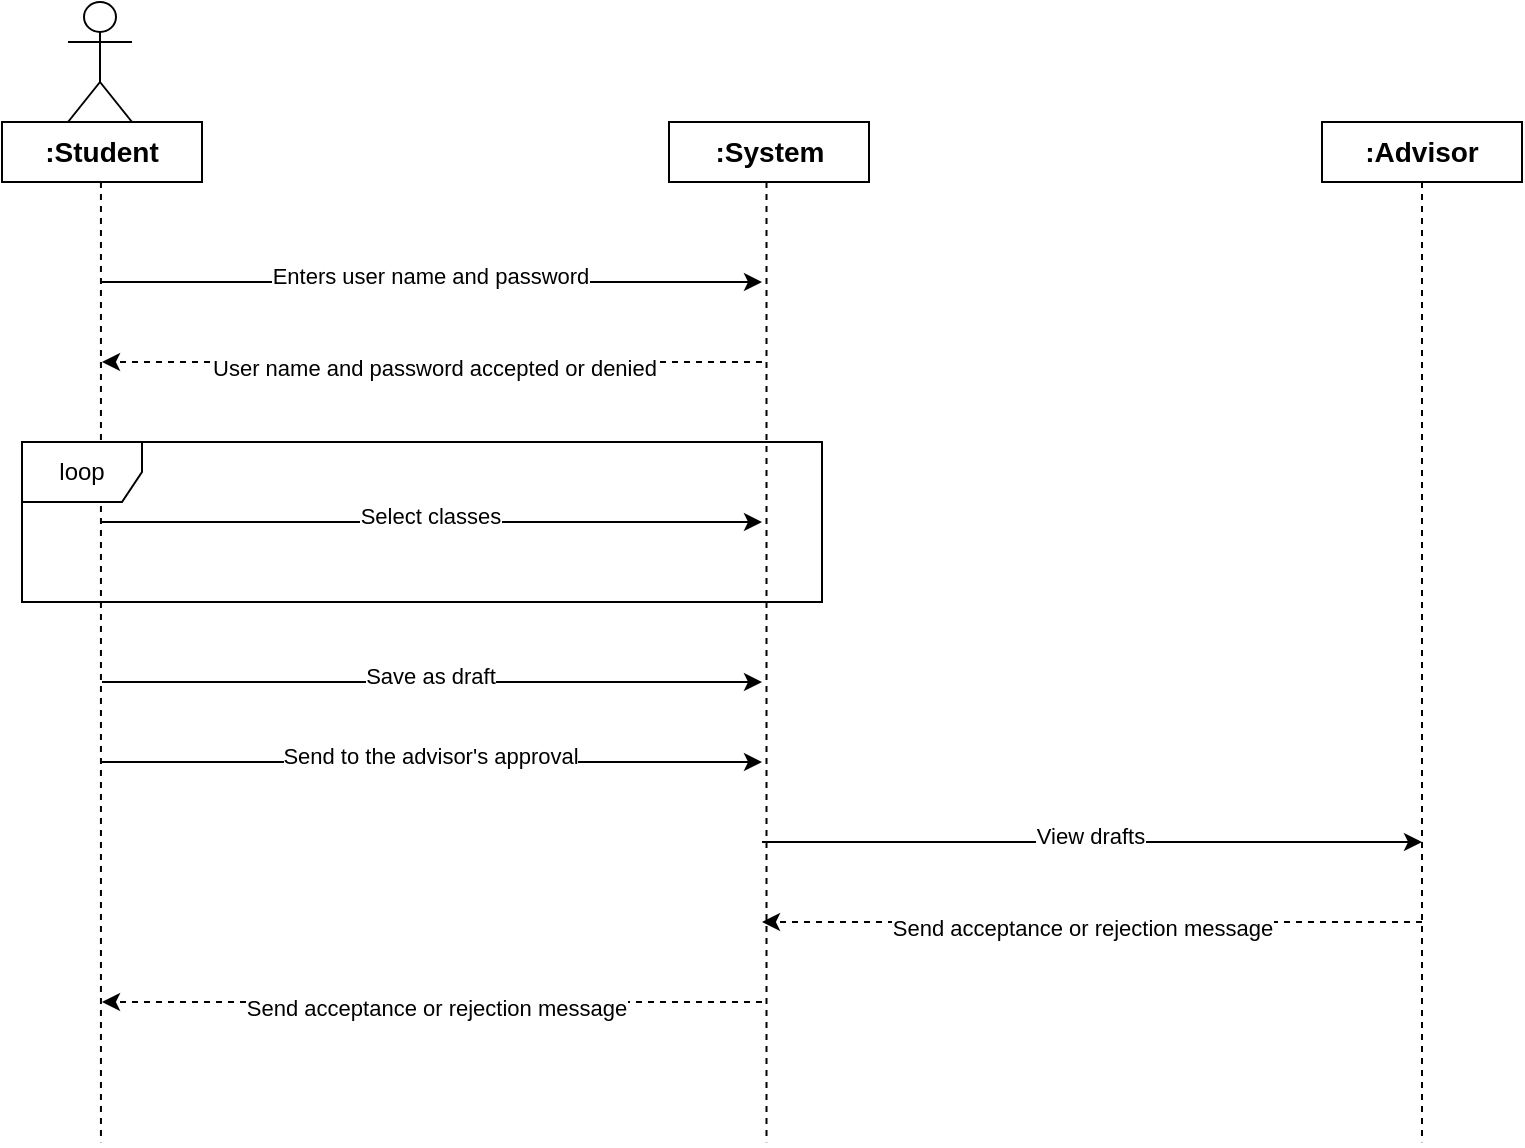 <mxfile version="22.0.8" type="device">
  <diagram name="Sayfa -1" id="eKwf8i5POUbrf981azab">
    <mxGraphModel dx="1313" dy="678" grid="1" gridSize="10" guides="1" tooltips="1" connect="1" arrows="1" fold="1" page="1" pageScale="1" pageWidth="827" pageHeight="1169" math="0" shadow="0">
      <root>
        <mxCell id="0" />
        <mxCell id="1" parent="0" />
        <mxCell id="JFIM3519rfVwmDJf53LG-1" value="" style="shape=umlActor;verticalLabelPosition=bottom;verticalAlign=top;html=1;outlineConnect=0;" vertex="1" parent="1">
          <mxGeometry x="63" y="100" width="32" height="60" as="geometry" />
        </mxCell>
        <mxCell id="JFIM3519rfVwmDJf53LG-2" value="" style="endArrow=none;dashed=1;html=1;rounded=0;" edge="1" parent="1">
          <mxGeometry width="50" height="50" relative="1" as="geometry">
            <mxPoint x="79.47" y="190" as="sourcePoint" />
            <mxPoint x="79.47" y="670.174" as="targetPoint" />
          </mxGeometry>
        </mxCell>
        <mxCell id="JFIM3519rfVwmDJf53LG-6" value="" style="endArrow=none;dashed=1;html=1;rounded=0;" edge="1" parent="1">
          <mxGeometry width="50" height="50" relative="1" as="geometry">
            <mxPoint x="412.25" y="190" as="sourcePoint" />
            <mxPoint x="412.25" y="670.174" as="targetPoint" />
          </mxGeometry>
        </mxCell>
        <mxCell id="JFIM3519rfVwmDJf53LG-8" value="" style="endArrow=none;dashed=1;html=1;rounded=0;" edge="1" parent="1">
          <mxGeometry width="50" height="50" relative="1" as="geometry">
            <mxPoint x="740" y="190" as="sourcePoint" />
            <mxPoint x="740" y="670.174" as="targetPoint" />
          </mxGeometry>
        </mxCell>
        <mxCell id="JFIM3519rfVwmDJf53LG-9" value="&lt;b style=&quot;border-color: var(--border-color);&quot;&gt;&lt;font style=&quot;border-color: var(--border-color); font-size: 14px;&quot;&gt;:System&lt;/font&gt;&lt;/b&gt;" style="rounded=0;whiteSpace=wrap;html=1;" vertex="1" parent="1">
          <mxGeometry x="363.5" y="160" width="100" height="30" as="geometry" />
        </mxCell>
        <mxCell id="JFIM3519rfVwmDJf53LG-11" value="&lt;b style=&quot;border-color: var(--border-color);&quot;&gt;&lt;font style=&quot;border-color: var(--border-color); font-size: 14px;&quot;&gt;:Advisor&lt;/font&gt;&lt;/b&gt;" style="rounded=0;whiteSpace=wrap;html=1;" vertex="1" parent="1">
          <mxGeometry x="690" y="160" width="100" height="30" as="geometry" />
        </mxCell>
        <mxCell id="JFIM3519rfVwmDJf53LG-12" value="&lt;b&gt;&lt;font style=&quot;font-size: 14px;&quot;&gt;:Student&lt;/font&gt;&lt;/b&gt;" style="rounded=0;whiteSpace=wrap;html=1;" vertex="1" parent="1">
          <mxGeometry x="30" y="160" width="100" height="30" as="geometry" />
        </mxCell>
        <mxCell id="JFIM3519rfVwmDJf53LG-13" value="" style="endArrow=classic;html=1;rounded=0;" edge="1" parent="1">
          <mxGeometry width="50" height="50" relative="1" as="geometry">
            <mxPoint x="80" y="240" as="sourcePoint" />
            <mxPoint x="410" y="240" as="targetPoint" />
          </mxGeometry>
        </mxCell>
        <mxCell id="JFIM3519rfVwmDJf53LG-15" value="Enters&amp;nbsp;user name and password" style="edgeLabel;html=1;align=center;verticalAlign=middle;resizable=0;points=[];" vertex="1" connectable="0" parent="JFIM3519rfVwmDJf53LG-13">
          <mxGeometry x="-0.008" y="3" relative="1" as="geometry">
            <mxPoint as="offset" />
          </mxGeometry>
        </mxCell>
        <mxCell id="JFIM3519rfVwmDJf53LG-14" value="" style="endArrow=classic;html=1;rounded=0;dashed=1;" edge="1" parent="1">
          <mxGeometry width="50" height="50" relative="1" as="geometry">
            <mxPoint x="410" y="280" as="sourcePoint" />
            <mxPoint x="80" y="280" as="targetPoint" />
          </mxGeometry>
        </mxCell>
        <mxCell id="JFIM3519rfVwmDJf53LG-18" value="User name and password accepted or denied" style="edgeLabel;html=1;align=center;verticalAlign=middle;resizable=0;points=[];" vertex="1" connectable="0" parent="JFIM3519rfVwmDJf53LG-14">
          <mxGeometry x="-0.006" y="3" relative="1" as="geometry">
            <mxPoint as="offset" />
          </mxGeometry>
        </mxCell>
        <mxCell id="JFIM3519rfVwmDJf53LG-19" value="loop" style="shape=umlFrame;whiteSpace=wrap;html=1;pointerEvents=0;" vertex="1" parent="1">
          <mxGeometry x="40" y="320" width="400" height="80" as="geometry" />
        </mxCell>
        <mxCell id="JFIM3519rfVwmDJf53LG-20" value="" style="endArrow=classic;html=1;rounded=0;" edge="1" parent="1">
          <mxGeometry width="50" height="50" relative="1" as="geometry">
            <mxPoint x="80" y="360" as="sourcePoint" />
            <mxPoint x="410" y="360" as="targetPoint" />
          </mxGeometry>
        </mxCell>
        <mxCell id="JFIM3519rfVwmDJf53LG-21" value="Select classes" style="edgeLabel;html=1;align=center;verticalAlign=middle;resizable=0;points=[];" vertex="1" connectable="0" parent="JFIM3519rfVwmDJf53LG-20">
          <mxGeometry x="-0.008" y="3" relative="1" as="geometry">
            <mxPoint as="offset" />
          </mxGeometry>
        </mxCell>
        <mxCell id="JFIM3519rfVwmDJf53LG-22" value="" style="endArrow=classic;html=1;rounded=0;" edge="1" parent="1">
          <mxGeometry width="50" height="50" relative="1" as="geometry">
            <mxPoint x="80" y="480" as="sourcePoint" />
            <mxPoint x="410" y="480" as="targetPoint" />
          </mxGeometry>
        </mxCell>
        <mxCell id="JFIM3519rfVwmDJf53LG-23" value="Send to the advisor&#39;s approval" style="edgeLabel;html=1;align=center;verticalAlign=middle;resizable=0;points=[];" vertex="1" connectable="0" parent="JFIM3519rfVwmDJf53LG-22">
          <mxGeometry x="-0.008" y="3" relative="1" as="geometry">
            <mxPoint as="offset" />
          </mxGeometry>
        </mxCell>
        <mxCell id="JFIM3519rfVwmDJf53LG-24" value="" style="endArrow=classic;html=1;rounded=0;" edge="1" parent="1">
          <mxGeometry width="50" height="50" relative="1" as="geometry">
            <mxPoint x="80" y="440" as="sourcePoint" />
            <mxPoint x="410" y="440" as="targetPoint" />
          </mxGeometry>
        </mxCell>
        <mxCell id="JFIM3519rfVwmDJf53LG-25" value="Save as draft" style="edgeLabel;html=1;align=center;verticalAlign=middle;resizable=0;points=[];" vertex="1" connectable="0" parent="JFIM3519rfVwmDJf53LG-24">
          <mxGeometry x="-0.008" y="3" relative="1" as="geometry">
            <mxPoint as="offset" />
          </mxGeometry>
        </mxCell>
        <mxCell id="JFIM3519rfVwmDJf53LG-26" value="" style="endArrow=classic;html=1;rounded=0;" edge="1" parent="1">
          <mxGeometry width="50" height="50" relative="1" as="geometry">
            <mxPoint x="410" y="520" as="sourcePoint" />
            <mxPoint x="740" y="520" as="targetPoint" />
          </mxGeometry>
        </mxCell>
        <mxCell id="JFIM3519rfVwmDJf53LG-27" value="View drafts" style="edgeLabel;html=1;align=center;verticalAlign=middle;resizable=0;points=[];" vertex="1" connectable="0" parent="JFIM3519rfVwmDJf53LG-26">
          <mxGeometry x="-0.008" y="3" relative="1" as="geometry">
            <mxPoint as="offset" />
          </mxGeometry>
        </mxCell>
        <mxCell id="JFIM3519rfVwmDJf53LG-28" value="" style="endArrow=classic;html=1;rounded=0;dashed=1;" edge="1" parent="1">
          <mxGeometry width="50" height="50" relative="1" as="geometry">
            <mxPoint x="740" y="560" as="sourcePoint" />
            <mxPoint x="410" y="560" as="targetPoint" />
          </mxGeometry>
        </mxCell>
        <mxCell id="JFIM3519rfVwmDJf53LG-32" value="Send acceptance or rejection message" style="edgeLabel;html=1;align=center;verticalAlign=middle;resizable=0;points=[];" vertex="1" connectable="0" parent="JFIM3519rfVwmDJf53LG-28">
          <mxGeometry x="0.024" y="3" relative="1" as="geometry">
            <mxPoint x="-1" as="offset" />
          </mxGeometry>
        </mxCell>
        <mxCell id="JFIM3519rfVwmDJf53LG-30" value="" style="endArrow=classic;html=1;rounded=0;dashed=1;" edge="1" parent="1">
          <mxGeometry width="50" height="50" relative="1" as="geometry">
            <mxPoint x="410" y="600" as="sourcePoint" />
            <mxPoint x="80" y="600" as="targetPoint" />
          </mxGeometry>
        </mxCell>
        <mxCell id="JFIM3519rfVwmDJf53LG-31" value="Send acceptance or rejection message" style="edgeLabel;html=1;align=center;verticalAlign=middle;resizable=0;points=[];" vertex="1" connectable="0" parent="JFIM3519rfVwmDJf53LG-30">
          <mxGeometry x="-0.008" y="3" relative="1" as="geometry">
            <mxPoint as="offset" />
          </mxGeometry>
        </mxCell>
      </root>
    </mxGraphModel>
  </diagram>
</mxfile>
